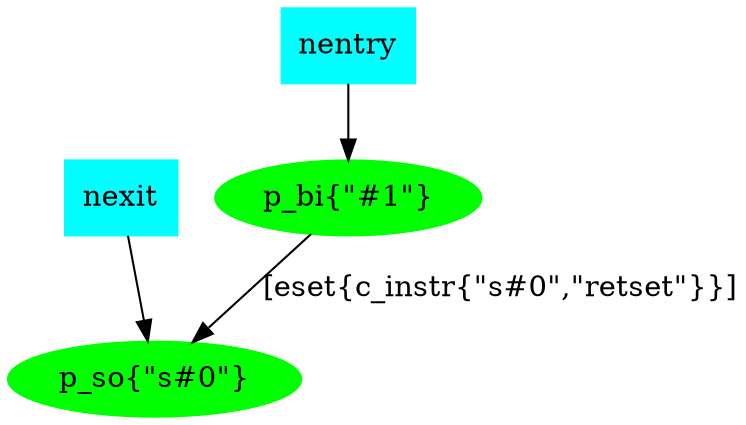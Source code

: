 digraph "_smedia_sshrinivaasanka_s0fc4d8a2-1c74-42b8-8099-9ef78d8c8ea2_shome_skashrinivaasan_slinux-4.1.5_sarch_sx86_sinclude_sasm_stopology.h:early_cpu_to_node_cfg" {
  node [color="green",style="filled"];
  "dg_memory_node{p_so{\"s#0\"}}" [label="p_so{\"s#0\"}"];
  "dg_lab_node{p_so{\"s#0\"},nexit}" [shape="box",color="cyan",label="nexit"];
  "dg_lab_node{p_bi{\"#1\"},nentry}" [shape="box",color="cyan",label="nentry"];
  "dg_memory_node{p_bi{\"#1\"}}" [label="p_bi{\"#1\"}"];
  "dg_lab_node{p_bi{\"#1\"},nentry}" -> "dg_memory_node{p_bi{\"#1\"}}";
  "dg_lab_node{p_so{\"s#0\"},nexit}" -> "dg_memory_node{p_so{\"s#0\"}}";
  "dg_memory_node{p_bi{\"#1\"}}" -> "dg_memory_node{p_so{\"s#0\"}}" [label="[eset{c_instr{\"s#0\",\"retset\"}}]"];
}
